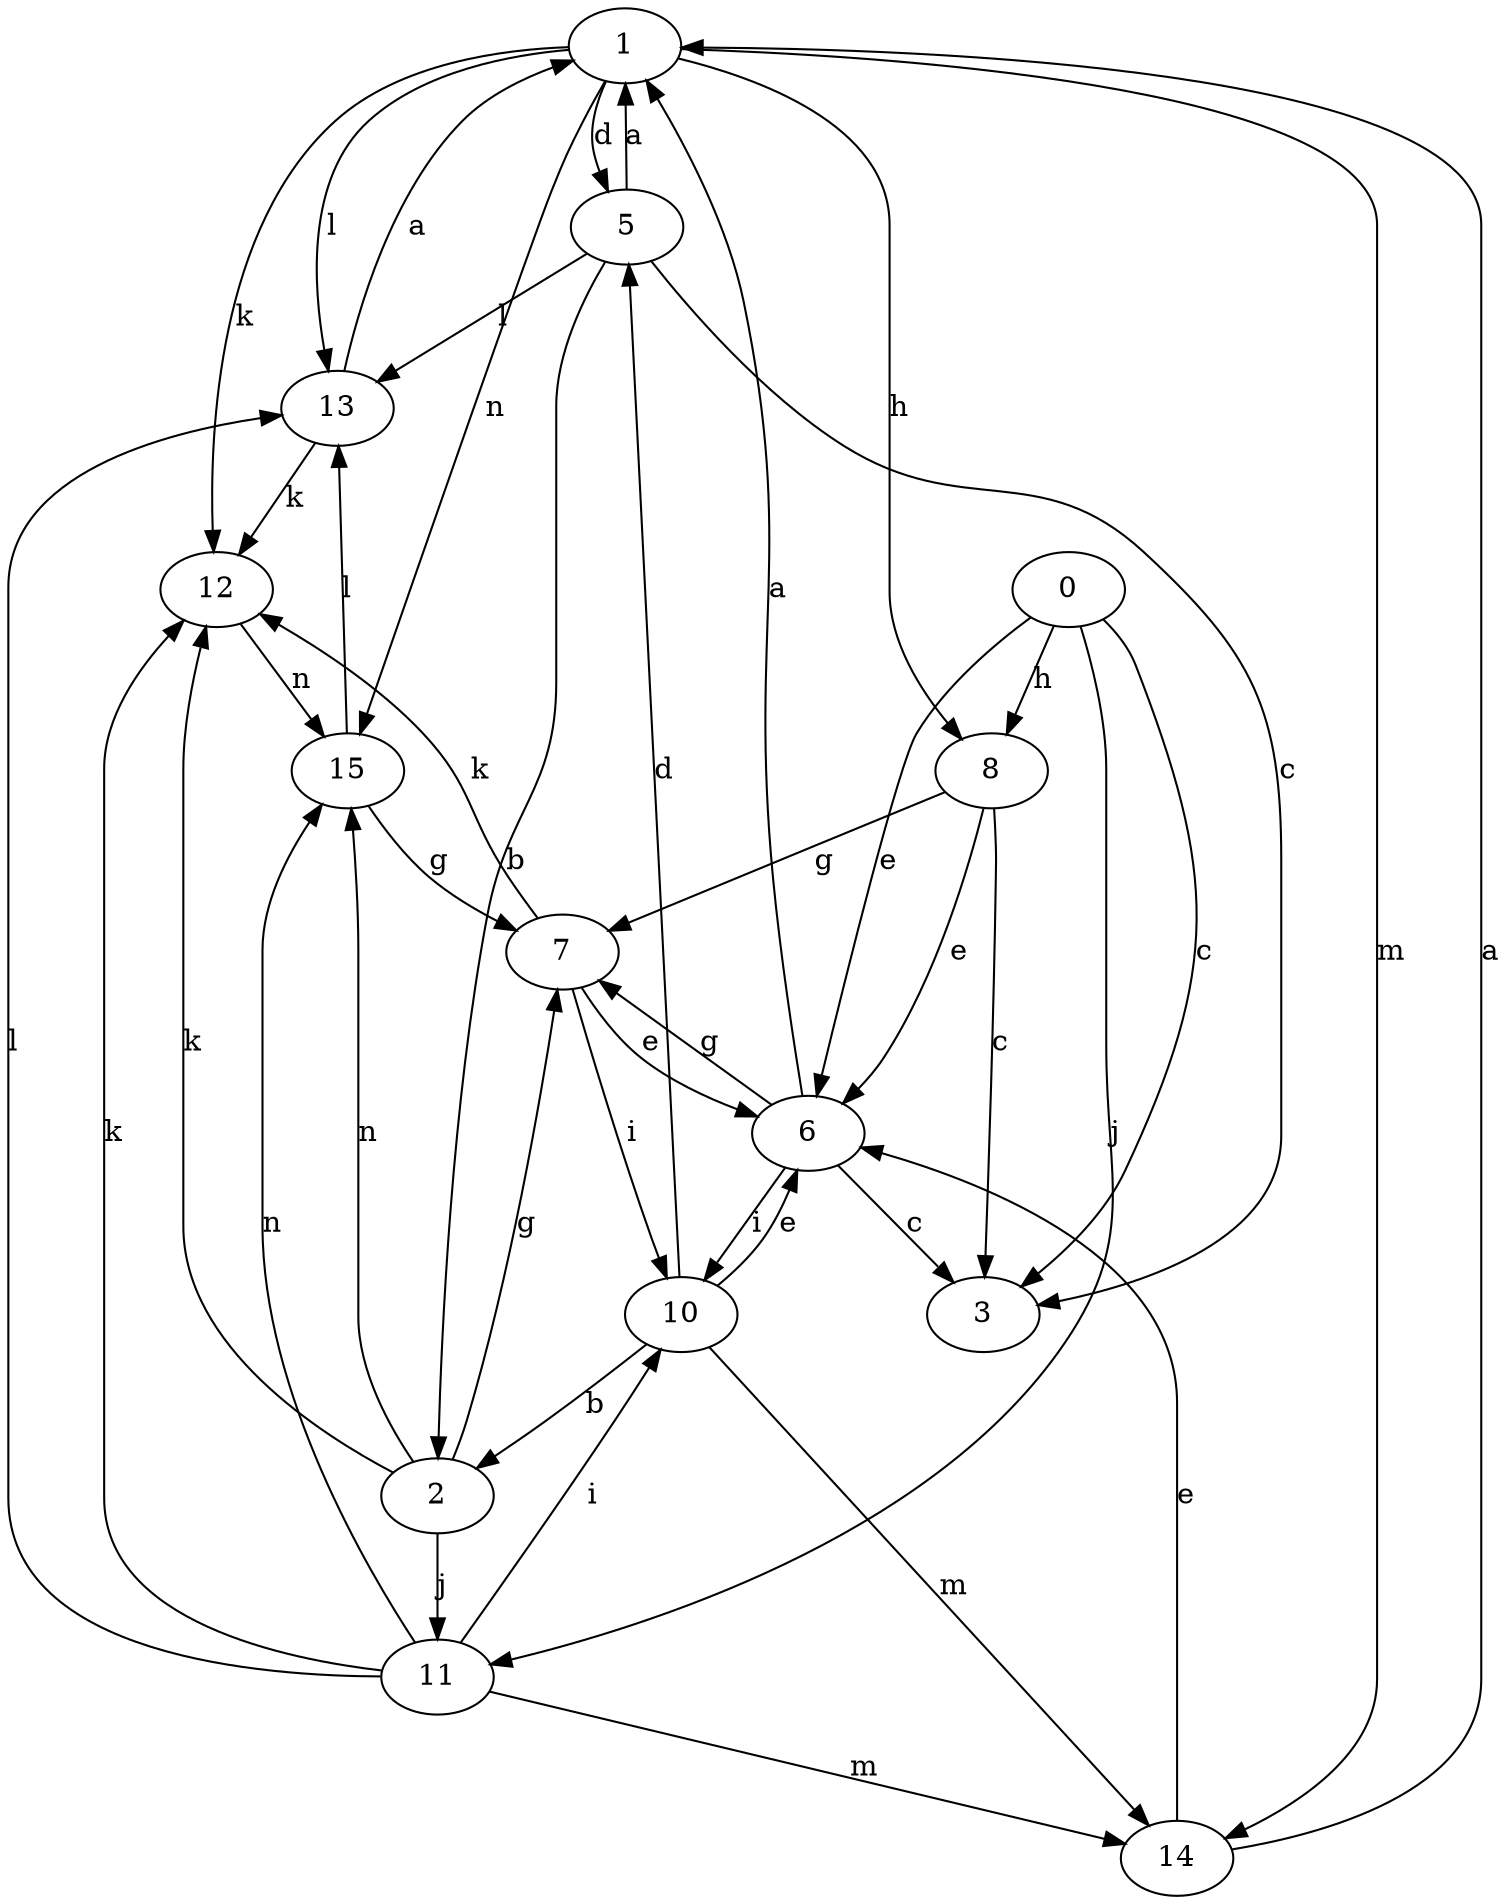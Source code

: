 strict digraph  {
1;
2;
3;
5;
6;
7;
8;
10;
0;
11;
12;
13;
14;
15;
1 -> 5  [label=d];
1 -> 8  [label=h];
1 -> 12  [label=k];
1 -> 13  [label=l];
1 -> 14  [label=m];
1 -> 15  [label=n];
2 -> 7  [label=g];
2 -> 11  [label=j];
2 -> 12  [label=k];
2 -> 15  [label=n];
5 -> 1  [label=a];
5 -> 2  [label=b];
5 -> 3  [label=c];
5 -> 13  [label=l];
6 -> 1  [label=a];
6 -> 3  [label=c];
6 -> 7  [label=g];
6 -> 10  [label=i];
7 -> 6  [label=e];
7 -> 10  [label=i];
7 -> 12  [label=k];
8 -> 3  [label=c];
8 -> 6  [label=e];
8 -> 7  [label=g];
10 -> 2  [label=b];
10 -> 5  [label=d];
10 -> 6  [label=e];
10 -> 14  [label=m];
0 -> 3  [label=c];
0 -> 6  [label=e];
0 -> 8  [label=h];
0 -> 11  [label=j];
11 -> 10  [label=i];
11 -> 12  [label=k];
11 -> 13  [label=l];
11 -> 14  [label=m];
11 -> 15  [label=n];
12 -> 15  [label=n];
13 -> 1  [label=a];
13 -> 12  [label=k];
14 -> 1  [label=a];
14 -> 6  [label=e];
15 -> 7  [label=g];
15 -> 13  [label=l];
}
